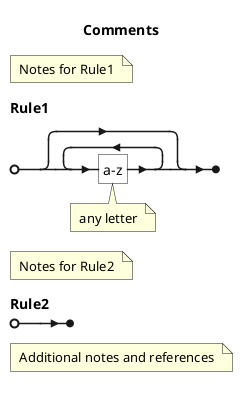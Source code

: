@startebnf
title Comments
(* Notes for Rule1 *)
Rule1 = {"a-z" (* any letter *) };
(* Notes for Rule2 *)
Rule2 =;
(* Additional notes and references *)
@endebnf

